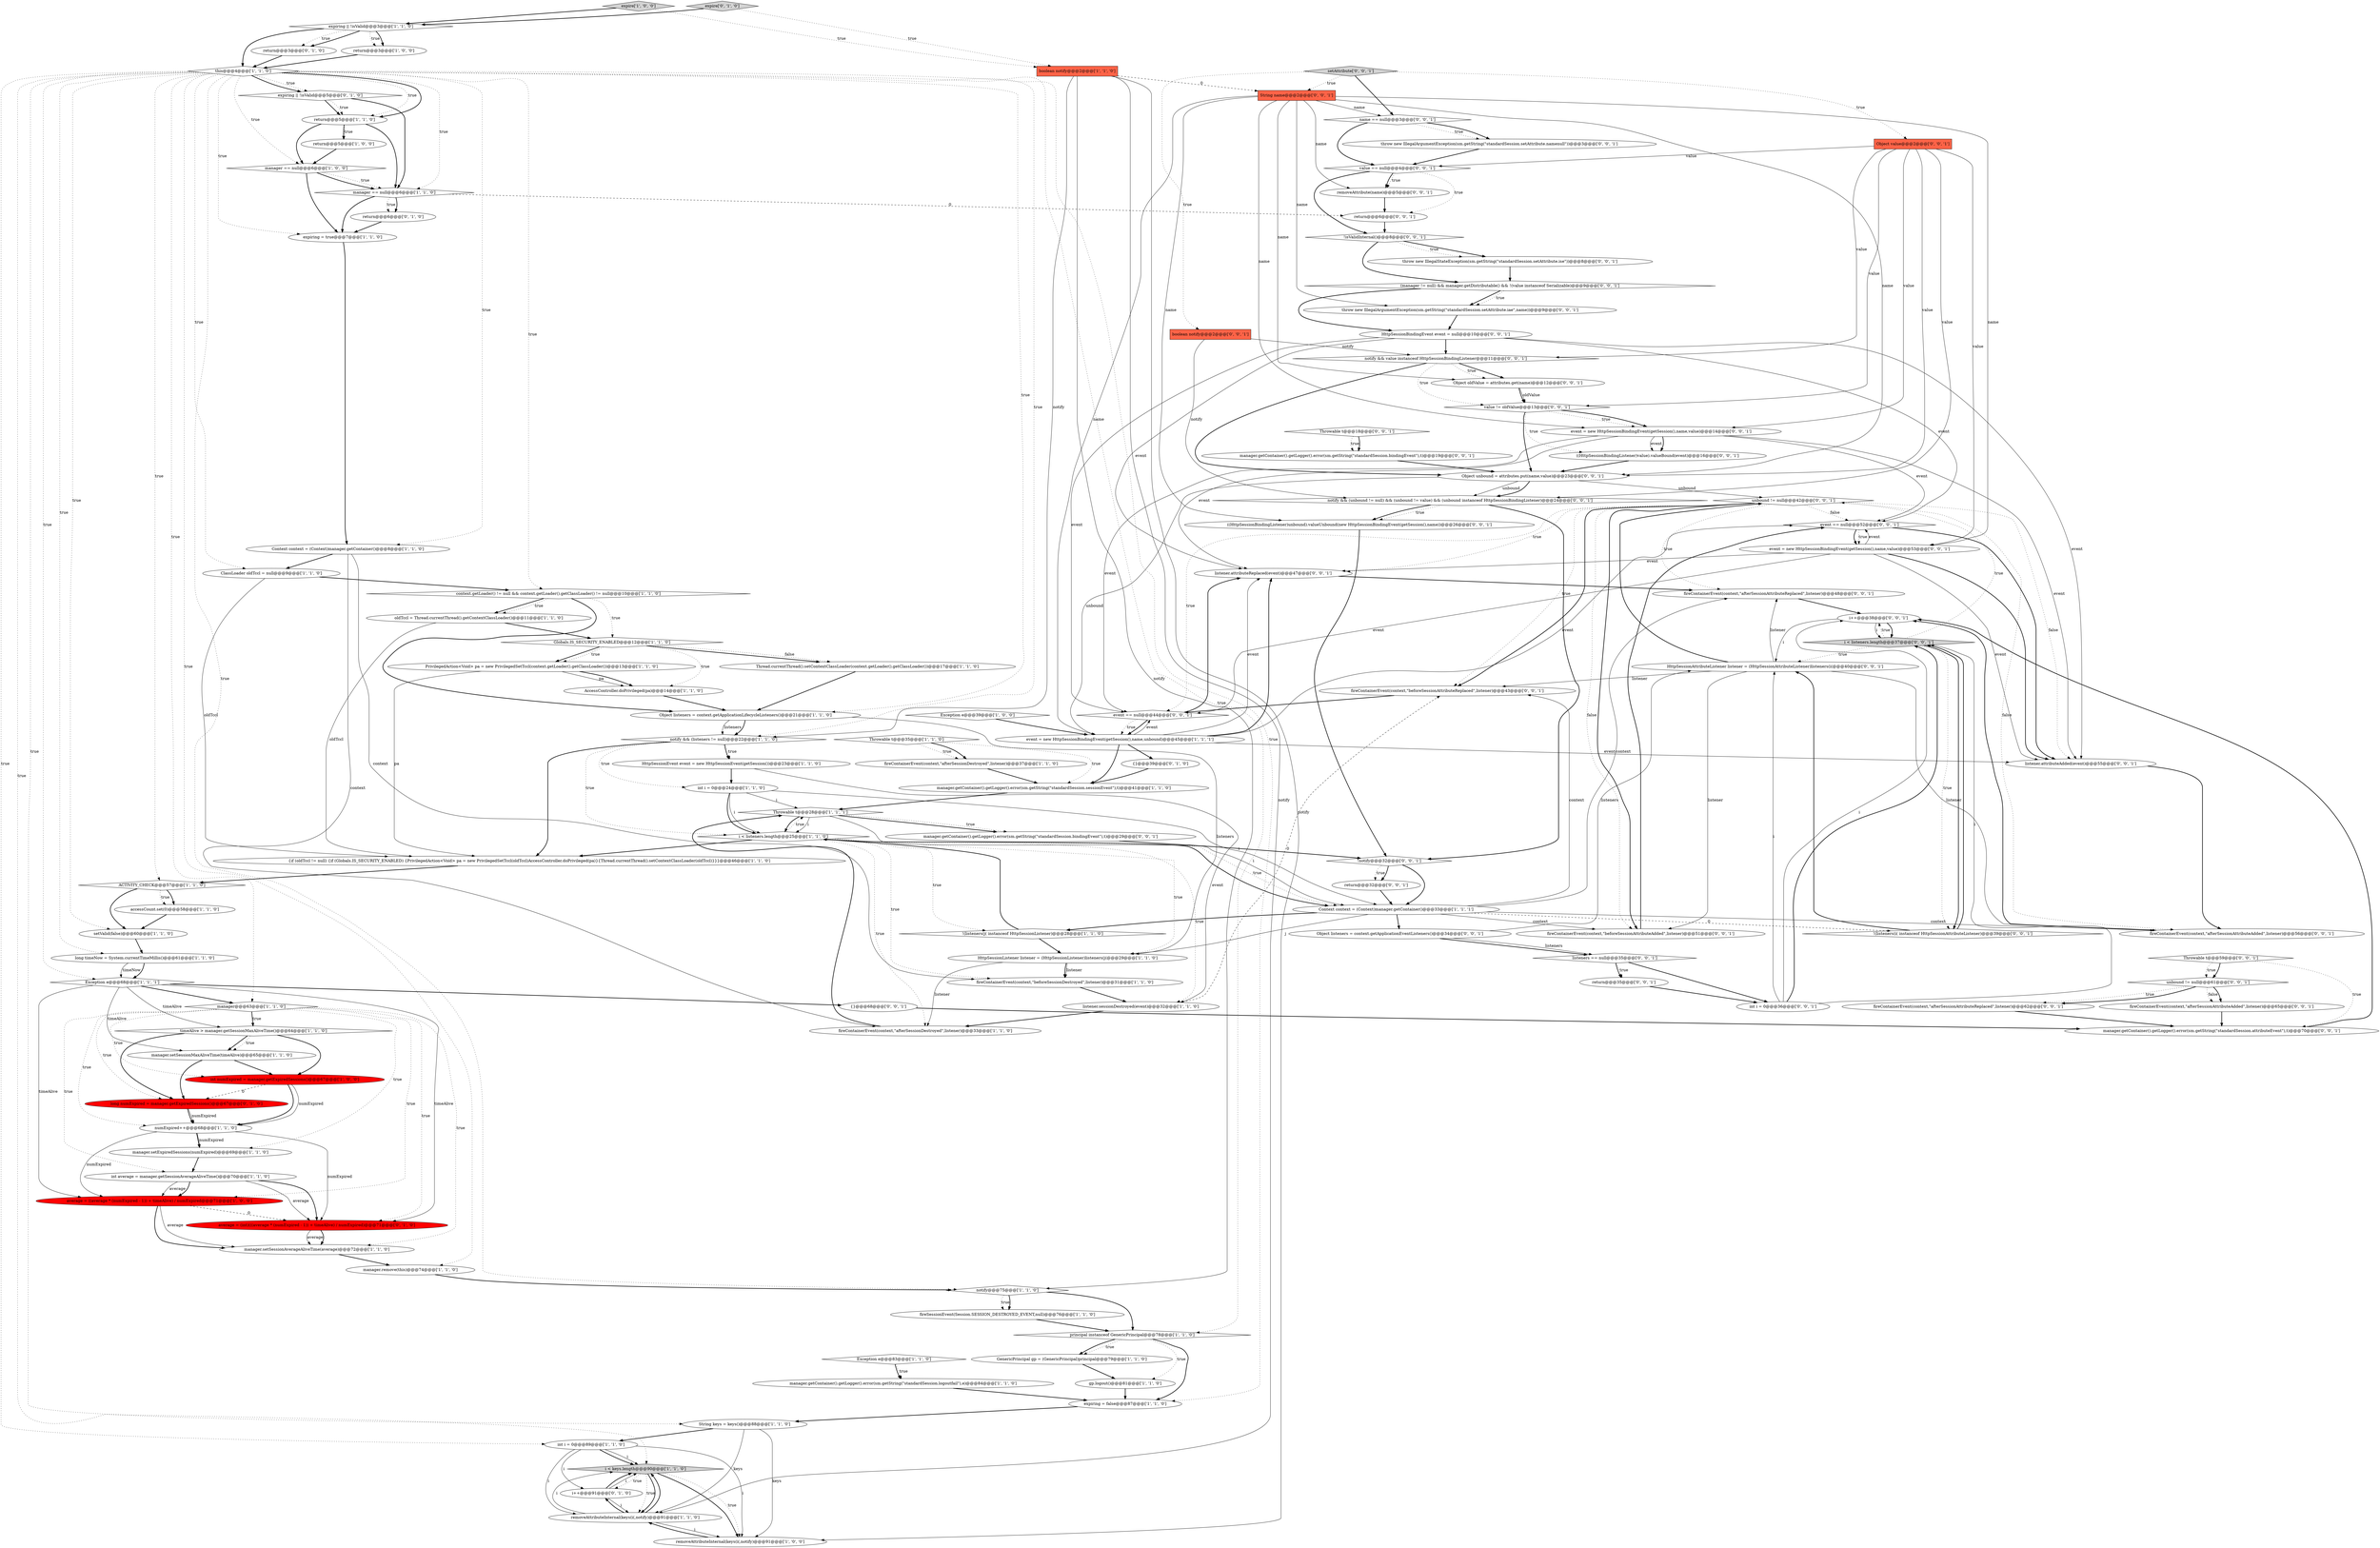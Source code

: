 digraph {
82 [style = filled, label = "Throwable t@@@18@@@['0', '0', '1']", fillcolor = white, shape = diamond image = "AAA0AAABBB3BBB"];
34 [style = filled, label = "long timeNow = System.currentTimeMillis()@@@61@@@['1', '1', '0']", fillcolor = white, shape = ellipse image = "AAA0AAABBB1BBB"];
18 [style = filled, label = "int numExpired = manager.getExpiredSessions()@@@67@@@['1', '0', '0']", fillcolor = red, shape = ellipse image = "AAA1AAABBB1BBB"];
62 [style = filled, label = "Object listeners = context.getApplicationLifecycleListeners()@@@21@@@['1', '1', '0']", fillcolor = white, shape = ellipse image = "AAA0AAABBB1BBB"];
52 [style = filled, label = "return@@@5@@@['1', '1', '0']", fillcolor = white, shape = ellipse image = "AAA0AAABBB1BBB"];
118 [style = filled, label = "unbound != null@@@42@@@['0', '0', '1']", fillcolor = white, shape = diamond image = "AAA0AAABBB3BBB"];
50 [style = filled, label = "fireContainerEvent(context,\"afterSessionDestroyed\",listener)@@@33@@@['1', '1', '0']", fillcolor = white, shape = ellipse image = "AAA0AAABBB1BBB"];
67 [style = filled, label = "average = (int)(((average * (numExpired - 1)) + timeAlive) / numExpired)@@@71@@@['0', '1', '0']", fillcolor = red, shape = ellipse image = "AAA1AAABBB2BBB"];
51 [style = filled, label = "{if (oldTccl != null) {if (Globals.IS_SECURITY_ENABLED) {PrivilegedAction<Void> pa = new PrivilegedSetTccl(oldTccl)AccessController.doPrivileged(pa)}{Thread.currentThread().setContextClassLoader(oldTccl)}}}@@@46@@@['1', '1', '0']", fillcolor = white, shape = ellipse image = "AAA0AAABBB1BBB"];
89 [style = filled, label = "event == null@@@52@@@['0', '0', '1']", fillcolor = white, shape = diamond image = "AAA0AAABBB3BBB"];
1 [style = filled, label = "notify && (listeners != null)@@@22@@@['1', '1', '0']", fillcolor = white, shape = diamond image = "AAA0AAABBB1BBB"];
78 [style = filled, label = "throw new IllegalArgumentException(sm.getString(\"standardSession.setAttribute.iae\",name))@@@9@@@['0', '0', '1']", fillcolor = white, shape = ellipse image = "AAA0AAABBB3BBB"];
45 [style = filled, label = "manager == null@@@6@@@['1', '1', '0']", fillcolor = white, shape = diamond image = "AAA0AAABBB1BBB"];
109 [style = filled, label = "Object value@@@2@@@['0', '0', '1']", fillcolor = tomato, shape = box image = "AAA0AAABBB3BBB"];
72 [style = filled, label = "event = new HttpSessionBindingEvent(getSession(),name,value)@@@53@@@['0', '0', '1']", fillcolor = white, shape = ellipse image = "AAA0AAABBB3BBB"];
94 [style = filled, label = "notify && value instanceof HttpSessionBindingListener@@@11@@@['0', '0', '1']", fillcolor = white, shape = diamond image = "AAA0AAABBB3BBB"];
85 [style = filled, label = "fireContainerEvent(context,\"afterSessionAttributeAdded\",listener)@@@56@@@['0', '0', '1']", fillcolor = white, shape = ellipse image = "AAA0AAABBB3BBB"];
21 [style = filled, label = "GenericPrincipal gp = (GenericPrincipal)principal@@@79@@@['1', '1', '0']", fillcolor = white, shape = ellipse image = "AAA0AAABBB1BBB"];
63 [style = filled, label = "manager.getContainer().getLogger().error(sm.getString(\"standardSession.logoutfail\"),e)@@@84@@@['1', '1', '0']", fillcolor = white, shape = ellipse image = "AAA0AAABBB1BBB"];
83 [style = filled, label = "((HttpSessionBindingListener)value).valueBound(event)@@@16@@@['0', '0', '1']", fillcolor = white, shape = ellipse image = "AAA0AAABBB3BBB"];
27 [style = filled, label = "int i = 0@@@89@@@['1', '1', '0']", fillcolor = white, shape = ellipse image = "AAA0AAABBB1BBB"];
16 [style = filled, label = "int i = 0@@@24@@@['1', '1', '0']", fillcolor = white, shape = ellipse image = "AAA0AAABBB1BBB"];
98 [style = filled, label = "listeners == null@@@35@@@['0', '0', '1']", fillcolor = white, shape = diamond image = "AAA0AAABBB3BBB"];
107 [style = filled, label = "int i = 0@@@36@@@['0', '0', '1']", fillcolor = white, shape = ellipse image = "AAA0AAABBB3BBB"];
95 [style = filled, label = "(manager != null) && manager.getDistributable() && !(value instanceof Serializable)@@@9@@@['0', '0', '1']", fillcolor = white, shape = diamond image = "AAA0AAABBB3BBB"];
115 [style = filled, label = "i < listeners.length@@@37@@@['0', '0', '1']", fillcolor = lightgray, shape = diamond image = "AAA0AAABBB3BBB"];
65 [style = filled, label = "return@@@3@@@['0', '1', '0']", fillcolor = white, shape = ellipse image = "AAA0AAABBB2BBB"];
13 [style = filled, label = "return@@@3@@@['1', '0', '0']", fillcolor = white, shape = ellipse image = "AAA0AAABBB1BBB"];
7 [style = filled, label = "fireContainerEvent(context,\"afterSessionDestroyed\",listener)@@@37@@@['1', '1', '0']", fillcolor = white, shape = ellipse image = "AAA0AAABBB1BBB"];
102 [style = filled, label = "!(listeners(i( instanceof HttpSessionAttributeListener)@@@39@@@['0', '0', '1']", fillcolor = white, shape = diamond image = "AAA0AAABBB3BBB"];
108 [style = filled, label = "listener.attributeAdded(event)@@@55@@@['0', '0', '1']", fillcolor = white, shape = ellipse image = "AAA0AAABBB3BBB"];
92 [style = filled, label = "fireContainerEvent(context,\"afterSessionAttributeReplaced\",listener)@@@48@@@['0', '0', '1']", fillcolor = white, shape = ellipse image = "AAA0AAABBB3BBB"];
114 [style = filled, label = "return@@@32@@@['0', '0', '1']", fillcolor = white, shape = ellipse image = "AAA0AAABBB3BBB"];
44 [style = filled, label = "boolean notify@@@2@@@['1', '1', '0']", fillcolor = tomato, shape = box image = "AAA0AAABBB1BBB"];
69 [style = filled, label = "expiring || !isValid@@@5@@@['0', '1', '0']", fillcolor = white, shape = diamond image = "AAA0AAABBB2BBB"];
30 [style = filled, label = "i < listeners.length@@@25@@@['1', '1', '0']", fillcolor = white, shape = diamond image = "AAA0AAABBB1BBB"];
43 [style = filled, label = "i < keys.length@@@90@@@['1', '1', '0']", fillcolor = lightgray, shape = diamond image = "AAA0AAABBB1BBB"];
120 [style = filled, label = "fireContainerEvent(context,\"afterSessionAttributeAdded\",listener)@@@65@@@['0', '0', '1']", fillcolor = white, shape = ellipse image = "AAA0AAABBB3BBB"];
55 [style = filled, label = "ClassLoader oldTccl = null@@@9@@@['1', '1', '0']", fillcolor = white, shape = ellipse image = "AAA0AAABBB1BBB"];
103 [style = filled, label = "value == null@@@4@@@['0', '0', '1']", fillcolor = white, shape = diamond image = "AAA0AAABBB3BBB"];
9 [style = filled, label = "AccessController.doPrivileged(pa)@@@14@@@['1', '1', '0']", fillcolor = white, shape = ellipse image = "AAA0AAABBB1BBB"];
112 [style = filled, label = "((HttpSessionBindingListener)unbound).valueUnbound(new HttpSessionBindingEvent(getSession(),name))@@@26@@@['0', '0', '1']", fillcolor = white, shape = ellipse image = "AAA0AAABBB3BBB"];
64 [style = filled, label = "return@@@6@@@['0', '1', '0']", fillcolor = white, shape = ellipse image = "AAA0AAABBB2BBB"];
10 [style = filled, label = "manager.setSessionMaxAliveTime(timeAlive)@@@65@@@['1', '1', '0']", fillcolor = white, shape = ellipse image = "AAA0AAABBB1BBB"];
121 [style = filled, label = "String name@@@2@@@['0', '0', '1']", fillcolor = tomato, shape = box image = "AAA0AAABBB3BBB"];
26 [style = filled, label = "int average = manager.getSessionAverageAliveTime()@@@70@@@['1', '1', '0']", fillcolor = white, shape = ellipse image = "AAA0AAABBB1BBB"];
68 [style = filled, label = "expire['0', '1', '0']", fillcolor = lightgray, shape = diamond image = "AAA0AAABBB2BBB"];
101 [style = filled, label = "fireContainerEvent(context,\"beforeSessionAttributeReplaced\",listener)@@@43@@@['0', '0', '1']", fillcolor = white, shape = ellipse image = "AAA0AAABBB3BBB"];
53 [style = filled, label = "this@@@4@@@['1', '1', '0']", fillcolor = white, shape = diamond image = "AAA0AAABBB1BBB"];
104 [style = filled, label = "event == null@@@44@@@['0', '0', '1']", fillcolor = white, shape = diamond image = "AAA0AAABBB3BBB"];
73 [style = filled, label = "notify && (unbound != null) && (unbound != value) && (unbound instanceof HttpSessionBindingListener)@@@24@@@['0', '0', '1']", fillcolor = white, shape = diamond image = "AAA0AAABBB3BBB"];
39 [style = filled, label = "HttpSessionListener listener = (HttpSessionListener)listeners(j(@@@29@@@['1', '1', '0']", fillcolor = white, shape = ellipse image = "AAA0AAABBB1BBB"];
11 [style = filled, label = "fireSessionEvent(Session.SESSION_DESTROYED_EVENT,null)@@@76@@@['1', '1', '0']", fillcolor = white, shape = ellipse image = "AAA0AAABBB1BBB"];
41 [style = filled, label = "expiring = false@@@87@@@['1', '1', '0']", fillcolor = white, shape = ellipse image = "AAA0AAABBB1BBB"];
0 [style = filled, label = "String keys = keys()@@@88@@@['1', '1', '0']", fillcolor = white, shape = ellipse image = "AAA0AAABBB1BBB"];
70 [style = filled, label = "i++@@@91@@@['0', '1', '0']", fillcolor = white, shape = ellipse image = "AAA0AAABBB2BBB"];
36 [style = filled, label = "expire['1', '0', '0']", fillcolor = lightgray, shape = diamond image = "AAA0AAABBB1BBB"];
19 [style = filled, label = "timeAlive > manager.getSessionMaxAliveTime()@@@64@@@['1', '1', '0']", fillcolor = white, shape = diamond image = "AAA0AAABBB1BBB"];
99 [style = filled, label = "listener.attributeReplaced(event)@@@47@@@['0', '0', '1']", fillcolor = white, shape = ellipse image = "AAA0AAABBB3BBB"];
93 [style = filled, label = "manager.getContainer().getLogger().error(sm.getString(\"standardSession.bindingEvent\"),t)@@@19@@@['0', '0', '1']", fillcolor = white, shape = ellipse image = "AAA0AAABBB3BBB"];
47 [style = filled, label = "manager.setExpiredSessions(numExpired)@@@69@@@['1', '1', '0']", fillcolor = white, shape = ellipse image = "AAA0AAABBB1BBB"];
60 [style = filled, label = "removeAttributeInternal(keys(i(,notify)@@@91@@@['1', '1', '0']", fillcolor = white, shape = ellipse image = "AAA0AAABBB1BBB"];
46 [style = filled, label = "Globals.IS_SECURITY_ENABLED@@@12@@@['1', '1', '0']", fillcolor = white, shape = diamond image = "AAA0AAABBB1BBB"];
3 [style = filled, label = "listener.sessionDestroyed(event)@@@32@@@['1', '1', '0']", fillcolor = white, shape = ellipse image = "AAA0AAABBB1BBB"];
8 [style = filled, label = "manager.setSessionAverageAliveTime(average)@@@72@@@['1', '1', '0']", fillcolor = white, shape = ellipse image = "AAA0AAABBB1BBB"];
2 [style = filled, label = "average = ((average * (numExpired - 1)) + timeAlive) / numExpired@@@71@@@['1', '0', '0']", fillcolor = red, shape = ellipse image = "AAA1AAABBB1BBB"];
22 [style = filled, label = "Throwable t@@@35@@@['1', '1', '0']", fillcolor = white, shape = diamond image = "AAA0AAABBB1BBB"];
111 [style = filled, label = "HttpSessionAttributeListener listener = (HttpSessionAttributeListener)listeners(i(@@@40@@@['0', '0', '1']", fillcolor = white, shape = ellipse image = "AAA0AAABBB3BBB"];
96 [style = filled, label = "return@@@35@@@['0', '0', '1']", fillcolor = white, shape = ellipse image = "AAA0AAABBB3BBB"];
4 [style = filled, label = "principal instanceof GenericPrincipal@@@78@@@['1', '1', '0']", fillcolor = white, shape = diamond image = "AAA0AAABBB1BBB"];
74 [style = filled, label = "Object listeners = context.getApplicationEventListeners()@@@34@@@['0', '0', '1']", fillcolor = white, shape = ellipse image = "AAA0AAABBB3BBB"];
28 [style = filled, label = "Exception e@@@39@@@['1', '0', '0']", fillcolor = white, shape = diamond image = "AAA0AAABBB1BBB"];
61 [style = filled, label = "numExpired++@@@68@@@['1', '1', '0']", fillcolor = white, shape = ellipse image = "AAA0AAABBB1BBB"];
71 [style = filled, label = "long numExpired = manager.getExpiredSessions()@@@67@@@['0', '1', '0']", fillcolor = red, shape = ellipse image = "AAA1AAABBB2BBB"];
106 [style = filled, label = "HttpSessionBindingEvent event = null@@@10@@@['0', '0', '1']", fillcolor = white, shape = ellipse image = "AAA0AAABBB3BBB"];
48 [style = filled, label = "expiring || !isValid@@@3@@@['1', '1', '0']", fillcolor = white, shape = diamond image = "AAA0AAABBB1BBB"];
88 [style = filled, label = "Object oldValue = attributes.get(name)@@@12@@@['0', '0', '1']", fillcolor = white, shape = ellipse image = "AAA0AAABBB3BBB"];
79 [style = filled, label = "!notify@@@32@@@['0', '0', '1']", fillcolor = white, shape = diamond image = "AAA0AAABBB3BBB"];
119 [style = filled, label = "Object unbound = attributes.put(name,value)@@@23@@@['0', '0', '1']", fillcolor = white, shape = ellipse image = "AAA0AAABBB3BBB"];
25 [style = filled, label = "context.getLoader() != null && context.getLoader().getClassLoader() != null@@@10@@@['1', '1', '0']", fillcolor = white, shape = diamond image = "AAA0AAABBB1BBB"];
56 [style = filled, label = "Exception e@@@83@@@['1', '1', '0']", fillcolor = white, shape = diamond image = "AAA0AAABBB1BBB"];
117 [style = filled, label = "value != oldValue@@@13@@@['0', '0', '1']", fillcolor = white, shape = diamond image = "AAA0AAABBB3BBB"];
37 [style = filled, label = "manager == null@@@6@@@['1', '0', '0']", fillcolor = white, shape = diamond image = "AAA0AAABBB1BBB"];
14 [style = filled, label = "manager.getContainer().getLogger().error(sm.getString(\"standardSession.sessionEvent\"),t)@@@41@@@['1', '1', '0']", fillcolor = white, shape = ellipse image = "AAA0AAABBB1BBB"];
84 [style = filled, label = "manager.getContainer().getLogger().error(sm.getString(\"standardSession.attributeEvent\"),t)@@@70@@@['0', '0', '1']", fillcolor = white, shape = ellipse image = "AAA0AAABBB3BBB"];
57 [style = filled, label = "removeAttributeInternal(keys(i(,notify)@@@91@@@['1', '0', '0']", fillcolor = white, shape = ellipse image = "AAA0AAABBB1BBB"];
116 [style = filled, label = "event = new HttpSessionBindingEvent(getSession(),name,value)@@@14@@@['0', '0', '1']", fillcolor = white, shape = ellipse image = "AAA0AAABBB3BBB"];
33 [style = filled, label = "accessCount.set(0)@@@58@@@['1', '1', '0']", fillcolor = white, shape = ellipse image = "AAA0AAABBB1BBB"];
31 [style = filled, label = "HttpSessionEvent event = new HttpSessionEvent(getSession())@@@23@@@['1', '1', '0']", fillcolor = white, shape = ellipse image = "AAA0AAABBB1BBB"];
81 [style = filled, label = "setAttribute['0', '0', '1']", fillcolor = lightgray, shape = diamond image = "AAA0AAABBB3BBB"];
54 [style = filled, label = "fireContainerEvent(context,\"beforeSessionDestroyed\",listener)@@@31@@@['1', '1', '0']", fillcolor = white, shape = ellipse image = "AAA0AAABBB1BBB"];
97 [style = filled, label = "name == null@@@3@@@['0', '0', '1']", fillcolor = white, shape = diamond image = "AAA0AAABBB3BBB"];
35 [style = filled, label = "ACTIVITY_CHECK@@@57@@@['1', '1', '0']", fillcolor = white, shape = diamond image = "AAA0AAABBB1BBB"];
32 [style = filled, label = "Thread.currentThread().setContextClassLoader(context.getLoader().getClassLoader())@@@17@@@['1', '1', '0']", fillcolor = white, shape = ellipse image = "AAA0AAABBB1BBB"];
66 [style = filled, label = "{}@@@39@@@['0', '1', '0']", fillcolor = white, shape = ellipse image = "AAA0AAABBB2BBB"];
23 [style = filled, label = "Exception e@@@68@@@['1', '1', '1']", fillcolor = white, shape = diamond image = "AAA0AAABBB1BBB"];
12 [style = filled, label = "manager.remove(this)@@@74@@@['1', '1', '0']", fillcolor = white, shape = ellipse image = "AAA0AAABBB1BBB"];
58 [style = filled, label = "Context context = (Context)manager.getContainer()@@@8@@@['1', '1', '0']", fillcolor = white, shape = ellipse image = "AAA0AAABBB1BBB"];
105 [style = filled, label = "Throwable t@@@59@@@['0', '0', '1']", fillcolor = white, shape = diamond image = "AAA0AAABBB3BBB"];
59 [style = filled, label = "Throwable t@@@28@@@['1', '1', '1']", fillcolor = white, shape = diamond image = "AAA0AAABBB1BBB"];
110 [style = filled, label = "return@@@6@@@['0', '0', '1']", fillcolor = white, shape = ellipse image = "AAA0AAABBB3BBB"];
75 [style = filled, label = "unbound != null@@@61@@@['0', '0', '1']", fillcolor = white, shape = diamond image = "AAA0AAABBB3BBB"];
76 [style = filled, label = "throw new IllegalStateException(sm.getString(\"standardSession.setAttribute.ise\"))@@@8@@@['0', '0', '1']", fillcolor = white, shape = ellipse image = "AAA0AAABBB3BBB"];
40 [style = filled, label = "setValid(false)@@@60@@@['1', '1', '0']", fillcolor = white, shape = ellipse image = "AAA0AAABBB1BBB"];
15 [style = filled, label = "return@@@5@@@['1', '0', '0']", fillcolor = white, shape = ellipse image = "AAA0AAABBB1BBB"];
87 [style = filled, label = "manager.getContainer().getLogger().error(sm.getString(\"standardSession.bindingEvent\"),t)@@@29@@@['0', '0', '1']", fillcolor = white, shape = ellipse image = "AAA0AAABBB3BBB"];
49 [style = filled, label = "gp.logout()@@@81@@@['1', '1', '0']", fillcolor = white, shape = ellipse image = "AAA0AAABBB1BBB"];
5 [style = filled, label = "expiring = true@@@7@@@['1', '1', '0']", fillcolor = white, shape = ellipse image = "AAA0AAABBB1BBB"];
122 [style = filled, label = "removeAttribute(name)@@@5@@@['0', '0', '1']", fillcolor = white, shape = ellipse image = "AAA0AAABBB3BBB"];
86 [style = filled, label = "fireContainerEvent(context,\"beforeSessionAttributeAdded\",listener)@@@51@@@['0', '0', '1']", fillcolor = white, shape = ellipse image = "AAA0AAABBB3BBB"];
6 [style = filled, label = "Context context = (Context)manager.getContainer()@@@33@@@['1', '1', '1']", fillcolor = white, shape = ellipse image = "AAA0AAABBB1BBB"];
90 [style = filled, label = "fireContainerEvent(context,\"afterSessionAttributeReplaced\",listener)@@@62@@@['0', '0', '1']", fillcolor = white, shape = ellipse image = "AAA0AAABBB3BBB"];
42 [style = filled, label = "oldTccl = Thread.currentThread().getContextClassLoader()@@@11@@@['1', '1', '0']", fillcolor = white, shape = ellipse image = "AAA0AAABBB1BBB"];
113 [style = filled, label = "boolean notify@@@2@@@['0', '0', '1']", fillcolor = tomato, shape = box image = "AAA0AAABBB3BBB"];
20 [style = filled, label = "notify@@@75@@@['1', '1', '0']", fillcolor = white, shape = diamond image = "AAA0AAABBB1BBB"];
24 [style = filled, label = "PrivilegedAction<Void> pa = new PrivilegedSetTccl(context.getLoader().getClassLoader())@@@13@@@['1', '1', '0']", fillcolor = white, shape = ellipse image = "AAA0AAABBB1BBB"];
38 [style = filled, label = "!(listeners(j( instanceof HttpSessionListener)@@@28@@@['1', '1', '0']", fillcolor = white, shape = diamond image = "AAA0AAABBB1BBB"];
80 [style = filled, label = "i++@@@38@@@['0', '0', '1']", fillcolor = white, shape = ellipse image = "AAA0AAABBB3BBB"];
100 [style = filled, label = "!isValidInternal()@@@8@@@['0', '0', '1']", fillcolor = white, shape = diamond image = "AAA0AAABBB3BBB"];
91 [style = filled, label = "{}@@@68@@@['0', '0', '1']", fillcolor = white, shape = ellipse image = "AAA0AAABBB3BBB"];
77 [style = filled, label = "throw new IllegalArgumentException(sm.getString(\"standardSession.setAttribute.namenull\"))@@@3@@@['0', '0', '1']", fillcolor = white, shape = ellipse image = "AAA0AAABBB3BBB"];
17 [style = filled, label = "manager@@@63@@@['1', '1', '0']", fillcolor = white, shape = diamond image = "AAA0AAABBB1BBB"];
29 [style = filled, label = "event = new HttpSessionBindingEvent(getSession(),name,unbound)@@@45@@@['1', '1', '1']", fillcolor = white, shape = ellipse image = "AAA0AAABBB1BBB"];
53->35 [style = dotted, label="true"];
81->113 [style = dotted, label="true"];
119->118 [style = solid, label="unbound"];
100->76 [style = bold, label=""];
27->70 [style = solid, label="i"];
53->52 [style = dotted, label="true"];
70->60 [style = solid, label="i"];
73->112 [style = dotted, label="true"];
79->114 [style = dotted, label="true"];
39->54 [style = solid, label="listener"];
104->29 [style = dotted, label="true"];
7->14 [style = bold, label=""];
70->43 [style = bold, label=""];
115->111 [style = dotted, label="true"];
60->57 [style = solid, label="i"];
17->71 [style = dotted, label="true"];
121->112 [style = solid, label="name"];
63->41 [style = bold, label=""];
29->14 [style = bold, label=""];
117->119 [style = bold, label=""];
54->3 [style = bold, label=""];
45->64 [style = bold, label=""];
53->34 [style = dotted, label="true"];
89->72 [style = bold, label=""];
25->62 [style = bold, label=""];
110->100 [style = bold, label=""];
53->0 [style = dotted, label="true"];
0->57 [style = solid, label="keys"];
107->115 [style = bold, label=""];
53->52 [style = bold, label=""];
98->107 [style = bold, label=""];
73->112 [style = bold, label=""];
109->103 [style = solid, label="value"];
122->110 [style = bold, label=""];
57->60 [style = bold, label=""];
40->34 [style = bold, label=""];
102->111 [style = bold, label=""];
51->35 [style = bold, label=""];
37->45 [style = dotted, label="true"];
101->104 [style = bold, label=""];
1->30 [style = dotted, label="true"];
107->115 [style = solid, label="i"];
2->67 [style = dashed, label="0"];
35->40 [style = bold, label=""];
55->25 [style = bold, label=""];
119->73 [style = solid, label="unbound"];
16->30 [style = solid, label="i"];
98->96 [style = dotted, label="true"];
87->79 [style = bold, label=""];
107->80 [style = solid, label="i"];
10->18 [style = bold, label=""];
109->117 [style = solid, label="value"];
72->104 [style = solid, label="event"];
71->61 [style = solid, label="numExpired"];
116->83 [style = bold, label=""];
84->80 [style = bold, label=""];
53->45 [style = dotted, label="true"];
111->118 [style = bold, label=""];
31->3 [style = solid, label="event"];
68->48 [style = bold, label=""];
17->47 [style = dotted, label="true"];
112->79 [style = bold, label=""];
80->115 [style = solid, label="i"];
53->37 [style = dotted, label="true"];
117->116 [style = dotted, label="true"];
61->2 [style = solid, label="numExpired"];
8->12 [style = bold, label=""];
43->57 [style = bold, label=""];
94->88 [style = bold, label=""];
55->51 [style = solid, label="oldTccl"];
35->33 [style = bold, label=""];
121->119 [style = solid, label="name"];
61->47 [style = solid, label="numExpired"];
111->101 [style = solid, label="listener"];
67->8 [style = solid, label="average"];
119->29 [style = solid, label="unbound"];
61->47 [style = bold, label=""];
99->92 [style = bold, label=""];
121->29 [style = solid, label="name"];
29->99 [style = bold, label=""];
111->85 [style = solid, label="listener"];
66->14 [style = bold, label=""];
34->23 [style = solid, label="timeNow"];
74->111 [style = solid, label="listeners"];
2->8 [style = bold, label=""];
72->108 [style = solid, label="event"];
82->93 [style = dotted, label="true"];
92->80 [style = bold, label=""];
72->89 [style = solid, label="event"];
44->57 [style = solid, label="notify"];
116->99 [style = solid, label="event"];
79->114 [style = bold, label=""];
37->5 [style = bold, label=""];
118->86 [style = dotted, label="false"];
90->84 [style = bold, label=""];
32->62 [style = bold, label=""];
75->90 [style = dotted, label="true"];
67->8 [style = bold, label=""];
18->61 [style = bold, label=""];
23->17 [style = bold, label=""];
30->39 [style = dotted, label="true"];
95->106 [style = bold, label=""];
53->27 [style = dotted, label="true"];
44->121 [style = dashed, label="0"];
17->26 [style = dotted, label="true"];
23->2 [style = solid, label="timeAlive"];
42->46 [style = bold, label=""];
48->13 [style = dotted, label="true"];
46->24 [style = bold, label=""];
22->7 [style = dotted, label="true"];
30->6 [style = dotted, label="true"];
52->45 [style = bold, label=""];
61->67 [style = solid, label="numExpired"];
29->66 [style = bold, label=""];
35->33 [style = dotted, label="true"];
18->61 [style = solid, label="numExpired"];
74->98 [style = bold, label=""];
100->76 [style = dotted, label="true"];
106->94 [style = bold, label=""];
43->60 [style = dotted, label="true"];
105->75 [style = bold, label=""];
85->80 [style = bold, label=""];
24->9 [style = solid, label="pa"];
28->29 [style = bold, label=""];
27->43 [style = bold, label=""];
3->101 [style = dashed, label="0"];
53->69 [style = dotted, label="true"];
53->20 [style = dotted, label="true"];
53->25 [style = dotted, label="true"];
43->70 [style = dotted, label="true"];
58->54 [style = solid, label="context"];
12->20 [style = bold, label=""];
19->10 [style = bold, label=""];
103->122 [style = bold, label=""];
113->94 [style = solid, label="notify"];
81->109 [style = dotted, label="true"];
115->118 [style = dotted, label="true"];
4->21 [style = dotted, label="true"];
26->2 [style = solid, label="average"];
53->40 [style = dotted, label="true"];
39->50 [style = solid, label="listener"];
25->42 [style = bold, label=""];
30->38 [style = dotted, label="true"];
75->120 [style = dotted, label="false"];
59->87 [style = bold, label=""];
109->94 [style = solid, label="value"];
24->51 [style = solid, label="pa"];
60->43 [style = bold, label=""];
109->73 [style = solid, label="value"];
114->6 [style = bold, label=""];
3->50 [style = bold, label=""];
48->65 [style = dotted, label="true"];
13->53 [style = bold, label=""];
53->17 [style = dotted, label="true"];
9->62 [style = bold, label=""];
104->29 [style = bold, label=""];
23->91 [style = bold, label=""];
68->44 [style = dotted, label="true"];
52->15 [style = dotted, label="true"];
30->51 [style = bold, label=""];
121->88 [style = solid, label="name"];
33->40 [style = bold, label=""];
109->72 [style = solid, label="value"];
30->59 [style = dotted, label="true"];
118->99 [style = dotted, label="true"];
45->110 [style = dashed, label="0"];
113->73 [style = solid, label="notify"];
59->30 [style = bold, label=""];
75->120 [style = bold, label=""];
23->19 [style = solid, label="timeAlive"];
69->52 [style = bold, label=""];
89->72 [style = dotted, label="true"];
43->57 [style = dotted, label="true"];
50->59 [style = bold, label=""];
64->5 [style = bold, label=""];
19->10 [style = dotted, label="true"];
121->72 [style = solid, label="name"];
105->75 [style = dotted, label="true"];
53->69 [style = bold, label=""];
106->99 [style = solid, label="event"];
53->41 [style = dotted, label="true"];
20->11 [style = dotted, label="true"];
44->1 [style = solid, label="notify"];
79->6 [style = bold, label=""];
106->104 [style = solid, label="event"];
121->97 [style = solid, label="name"];
104->99 [style = bold, label=""];
39->54 [style = bold, label=""];
95->78 [style = bold, label=""];
38->39 [style = bold, label=""];
117->83 [style = dotted, label="true"];
53->55 [style = dotted, label="true"];
22->14 [style = dotted, label="true"];
116->108 [style = solid, label="event"];
38->30 [style = bold, label=""];
81->97 [style = bold, label=""];
47->26 [style = bold, label=""];
118->101 [style = dotted, label="true"];
6->92 [style = solid, label="context"];
17->2 [style = dotted, label="true"];
53->43 [style = dotted, label="true"];
62->1 [style = solid, label="listeners"];
80->115 [style = bold, label=""];
102->115 [style = bold, label=""];
23->67 [style = solid, label="timeAlive"];
26->67 [style = bold, label=""];
118->108 [style = dotted, label="false"];
4->21 [style = bold, label=""];
30->50 [style = dotted, label="true"];
115->102 [style = dotted, label="true"];
95->78 [style = dotted, label="true"];
2->8 [style = solid, label="average"];
29->99 [style = solid, label="event"];
30->54 [style = dotted, label="true"];
86->89 [style = bold, label=""];
30->3 [style = dotted, label="true"];
53->4 [style = dotted, label="true"];
115->80 [style = dotted, label="true"];
76->95 [style = bold, label=""];
44->60 [style = solid, label="notify"];
48->13 [style = bold, label=""];
65->53 [style = bold, label=""];
121->78 [style = solid, label="name"];
59->30 [style = solid, label="i"];
97->103 [style = bold, label=""];
108->85 [style = bold, label=""];
53->62 [style = dotted, label="true"];
17->18 [style = dotted, label="true"];
59->87 [style = dotted, label="true"];
0->60 [style = solid, label="keys"];
53->12 [style = dotted, label="true"];
4->41 [style = bold, label=""];
18->71 [style = dashed, label="0"];
103->122 [style = dotted, label="true"];
89->108 [style = bold, label=""];
100->95 [style = bold, label=""];
98->96 [style = bold, label=""];
118->85 [style = dotted, label="false"];
16->30 [style = bold, label=""];
72->99 [style = solid, label="event"];
17->19 [style = dotted, label="true"];
42->51 [style = solid, label="oldTccl"];
94->88 [style = dotted, label="true"];
34->23 [style = bold, label=""];
6->39 [style = solid, label="j"];
56->63 [style = bold, label=""];
27->43 [style = solid, label="i"];
44->20 [style = solid, label="notify"];
106->108 [style = solid, label="event"];
6->74 [style = bold, label=""];
111->86 [style = solid, label="listener"];
121->116 [style = solid, label="name"];
0->27 [style = bold, label=""];
117->116 [style = bold, label=""];
58->55 [style = bold, label=""];
116->83 [style = solid, label="event"];
53->1 [style = dotted, label="true"];
17->19 [style = bold, label=""];
26->2 [style = bold, label=""];
116->104 [style = solid, label="event"];
74->98 [style = solid, label="listeners"];
27->60 [style = solid, label="i"];
88->117 [style = bold, label=""];
45->5 [style = bold, label=""];
16->6 [style = solid, label="i"];
41->0 [style = bold, label=""];
81->121 [style = dotted, label="true"];
106->89 [style = solid, label="event"];
43->60 [style = bold, label=""];
17->67 [style = dotted, label="true"];
6->85 [style = solid, label="context"];
97->77 [style = dotted, label="true"];
1->31 [style = dotted, label="true"];
53->58 [style = dotted, label="true"];
46->24 [style = dotted, label="true"];
59->6 [style = solid, label="i"];
30->6 [style = bold, label=""];
19->71 [style = bold, label=""];
118->101 [style = bold, label=""];
82->93 [style = bold, label=""];
17->8 [style = dotted, label="true"];
115->102 [style = bold, label=""];
116->89 [style = solid, label="event"];
29->104 [style = solid, label="event"];
1->31 [style = bold, label=""];
118->86 [style = bold, label=""];
16->59 [style = solid, label="i"];
6->101 [style = solid, label="context"];
27->57 [style = solid, label="i"];
19->18 [style = bold, label=""];
121->122 [style = solid, label="name"];
52->37 [style = bold, label=""];
60->70 [style = bold, label=""];
73->79 [style = bold, label=""];
23->10 [style = solid, label="timeAlive"];
109->119 [style = solid, label="value"];
22->7 [style = bold, label=""];
94->117 [style = dotted, label="true"];
62->39 [style = solid, label="listeners"];
71->61 [style = bold, label=""];
118->89 [style = dotted, label="false"];
6->38 [style = bold, label=""];
25->42 [style = dotted, label="true"];
36->44 [style = dotted, label="true"];
118->104 [style = dotted, label="true"];
1->51 [style = bold, label=""];
103->100 [style = bold, label=""];
49->41 [style = bold, label=""];
37->45 [style = bold, label=""];
78->106 [style = bold, label=""];
75->90 [style = bold, label=""];
52->15 [style = bold, label=""];
94->119 [style = bold, label=""];
62->1 [style = bold, label=""];
83->119 [style = bold, label=""];
93->119 [style = bold, label=""];
11->4 [style = bold, label=""];
72->108 [style = bold, label=""];
17->61 [style = dotted, label="true"];
103->110 [style = dotted, label="true"];
53->5 [style = dotted, label="true"];
69->52 [style = dotted, label="true"];
119->73 [style = bold, label=""];
120->84 [style = bold, label=""];
97->77 [style = bold, label=""];
107->111 [style = solid, label="i"];
21->49 [style = bold, label=""];
1->16 [style = dotted, label="true"];
5->58 [style = bold, label=""];
91->84 [style = bold, label=""];
46->32 [style = bold, label=""];
15->37 [style = bold, label=""];
53->23 [style = dotted, label="true"];
24->9 [style = bold, label=""];
105->84 [style = dotted, label="true"];
26->67 [style = solid, label="average"];
20->11 [style = bold, label=""];
29->89 [style = solid, label="event"];
118->92 [style = dotted, label="true"];
10->71 [style = bold, label=""];
31->16 [style = bold, label=""];
96->107 [style = bold, label=""];
48->53 [style = bold, label=""];
70->43 [style = solid, label="i"];
25->46 [style = dotted, label="true"];
46->9 [style = dotted, label="true"];
20->4 [style = bold, label=""];
111->92 [style = solid, label="listener"];
45->64 [style = dotted, label="true"];
109->116 [style = solid, label="value"];
77->103 [style = bold, label=""];
4->49 [style = dotted, label="true"];
80->111 [style = solid, label="i"];
29->108 [style = solid, label="event"];
36->48 [style = bold, label=""];
6->86 [style = solid, label="context"];
58->50 [style = solid, label="context"];
88->117 [style = solid, label="oldValue"];
46->32 [style = dotted, label="false"];
56->63 [style = dotted, label="true"];
48->65 [style = bold, label=""];
14->59 [style = bold, label=""];
6->102 [style = dashed, label="0"];
60->43 [style = solid, label="i"];
69->45 [style = bold, label=""];
}
